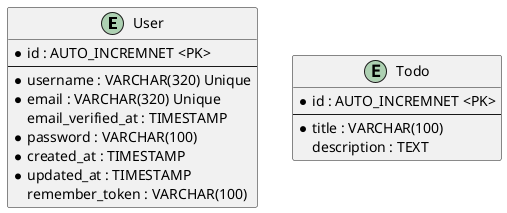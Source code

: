 @startuml TodoApp

entity User {
    * id : AUTO_INCREMNET <PK>
    ---
    * username : VARCHAR(320) Unique
    * email : VARCHAR(320) Unique
    email_verified_at : TIMESTAMP
    * password : VARCHAR(100)
    * created_at : TIMESTAMP
    * updated_at : TIMESTAMP
    remember_token : VARCHAR(100) 
}

entity Todo {
    * id : AUTO_INCREMNET <PK>
    ---
    * title : VARCHAR(100)
    description : TEXT
}

@enduml